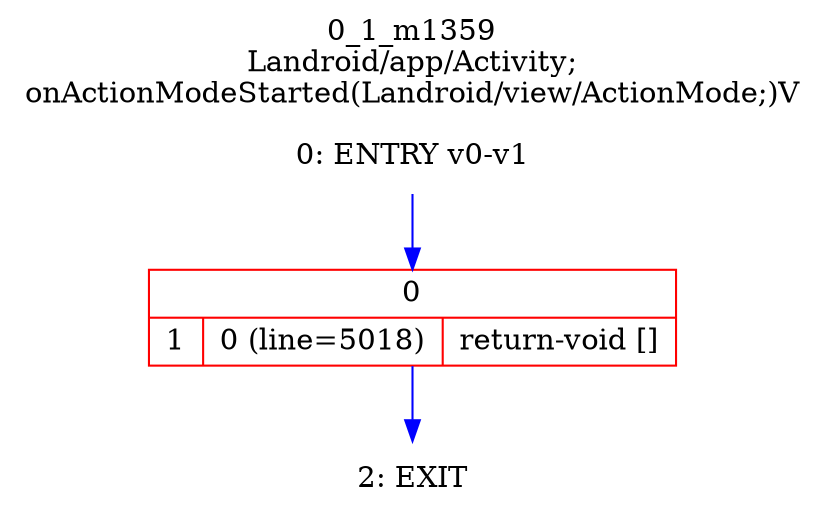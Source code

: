 digraph G {
rankdir=UD;
labelloc=t;
label="0_1_m1359\nLandroid/app/Activity;
onActionModeStarted(Landroid/view/ActionMode;)V";
0[label="0: ENTRY v0-v1",shape=plaintext];
1[label="{0|{1|0 (line=5018)|return-void []\l}}",shape=record, color=red];
2[label="2: EXIT",shape=plaintext];
0->1 [color=blue, fontcolor=blue,weight=100, taillabel=""];
1->2 [color=blue, fontcolor=blue,weight=100, taillabel=""];
}
